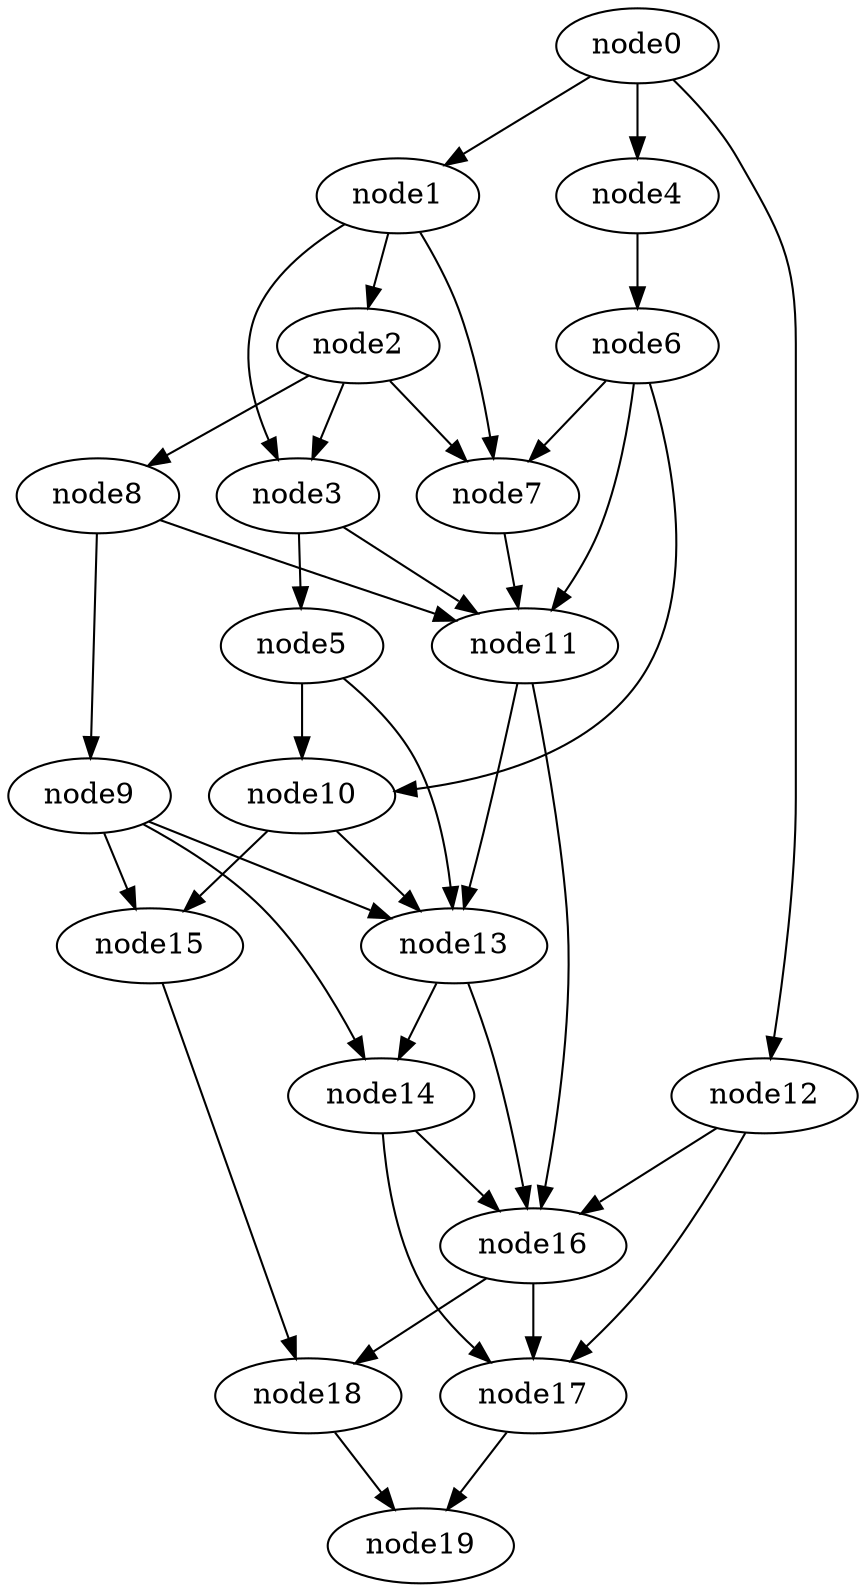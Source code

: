 digraph g{
	node19
	node18 -> node19
	node17 -> node19
	node16 -> node18
	node16 -> node17
	node15 -> node18
	node14 -> node17
	node14 -> node16
	node13 -> node16
	node13 -> node14
	node12 -> node17
	node12 -> node16
	node11 -> node16
	node11 -> node13
	node10 -> node15
	node10 -> node13
	node9 -> node15
	node9 -> node14
	node9 -> node13
	node8 -> node11
	node8 -> node9
	node7 -> node11
	node6 -> node11
	node6 -> node10
	node6 -> node7
	node5 -> node13
	node5 -> node10
	node4 -> node6
	node3 -> node11
	node3 -> node5
	node2 -> node8
	node2 -> node7
	node2 -> node3
	node1 -> node7
	node1 -> node3
	node1 -> node2
	node0 -> node12
	node0 -> node4
	node0 -> node1
}

